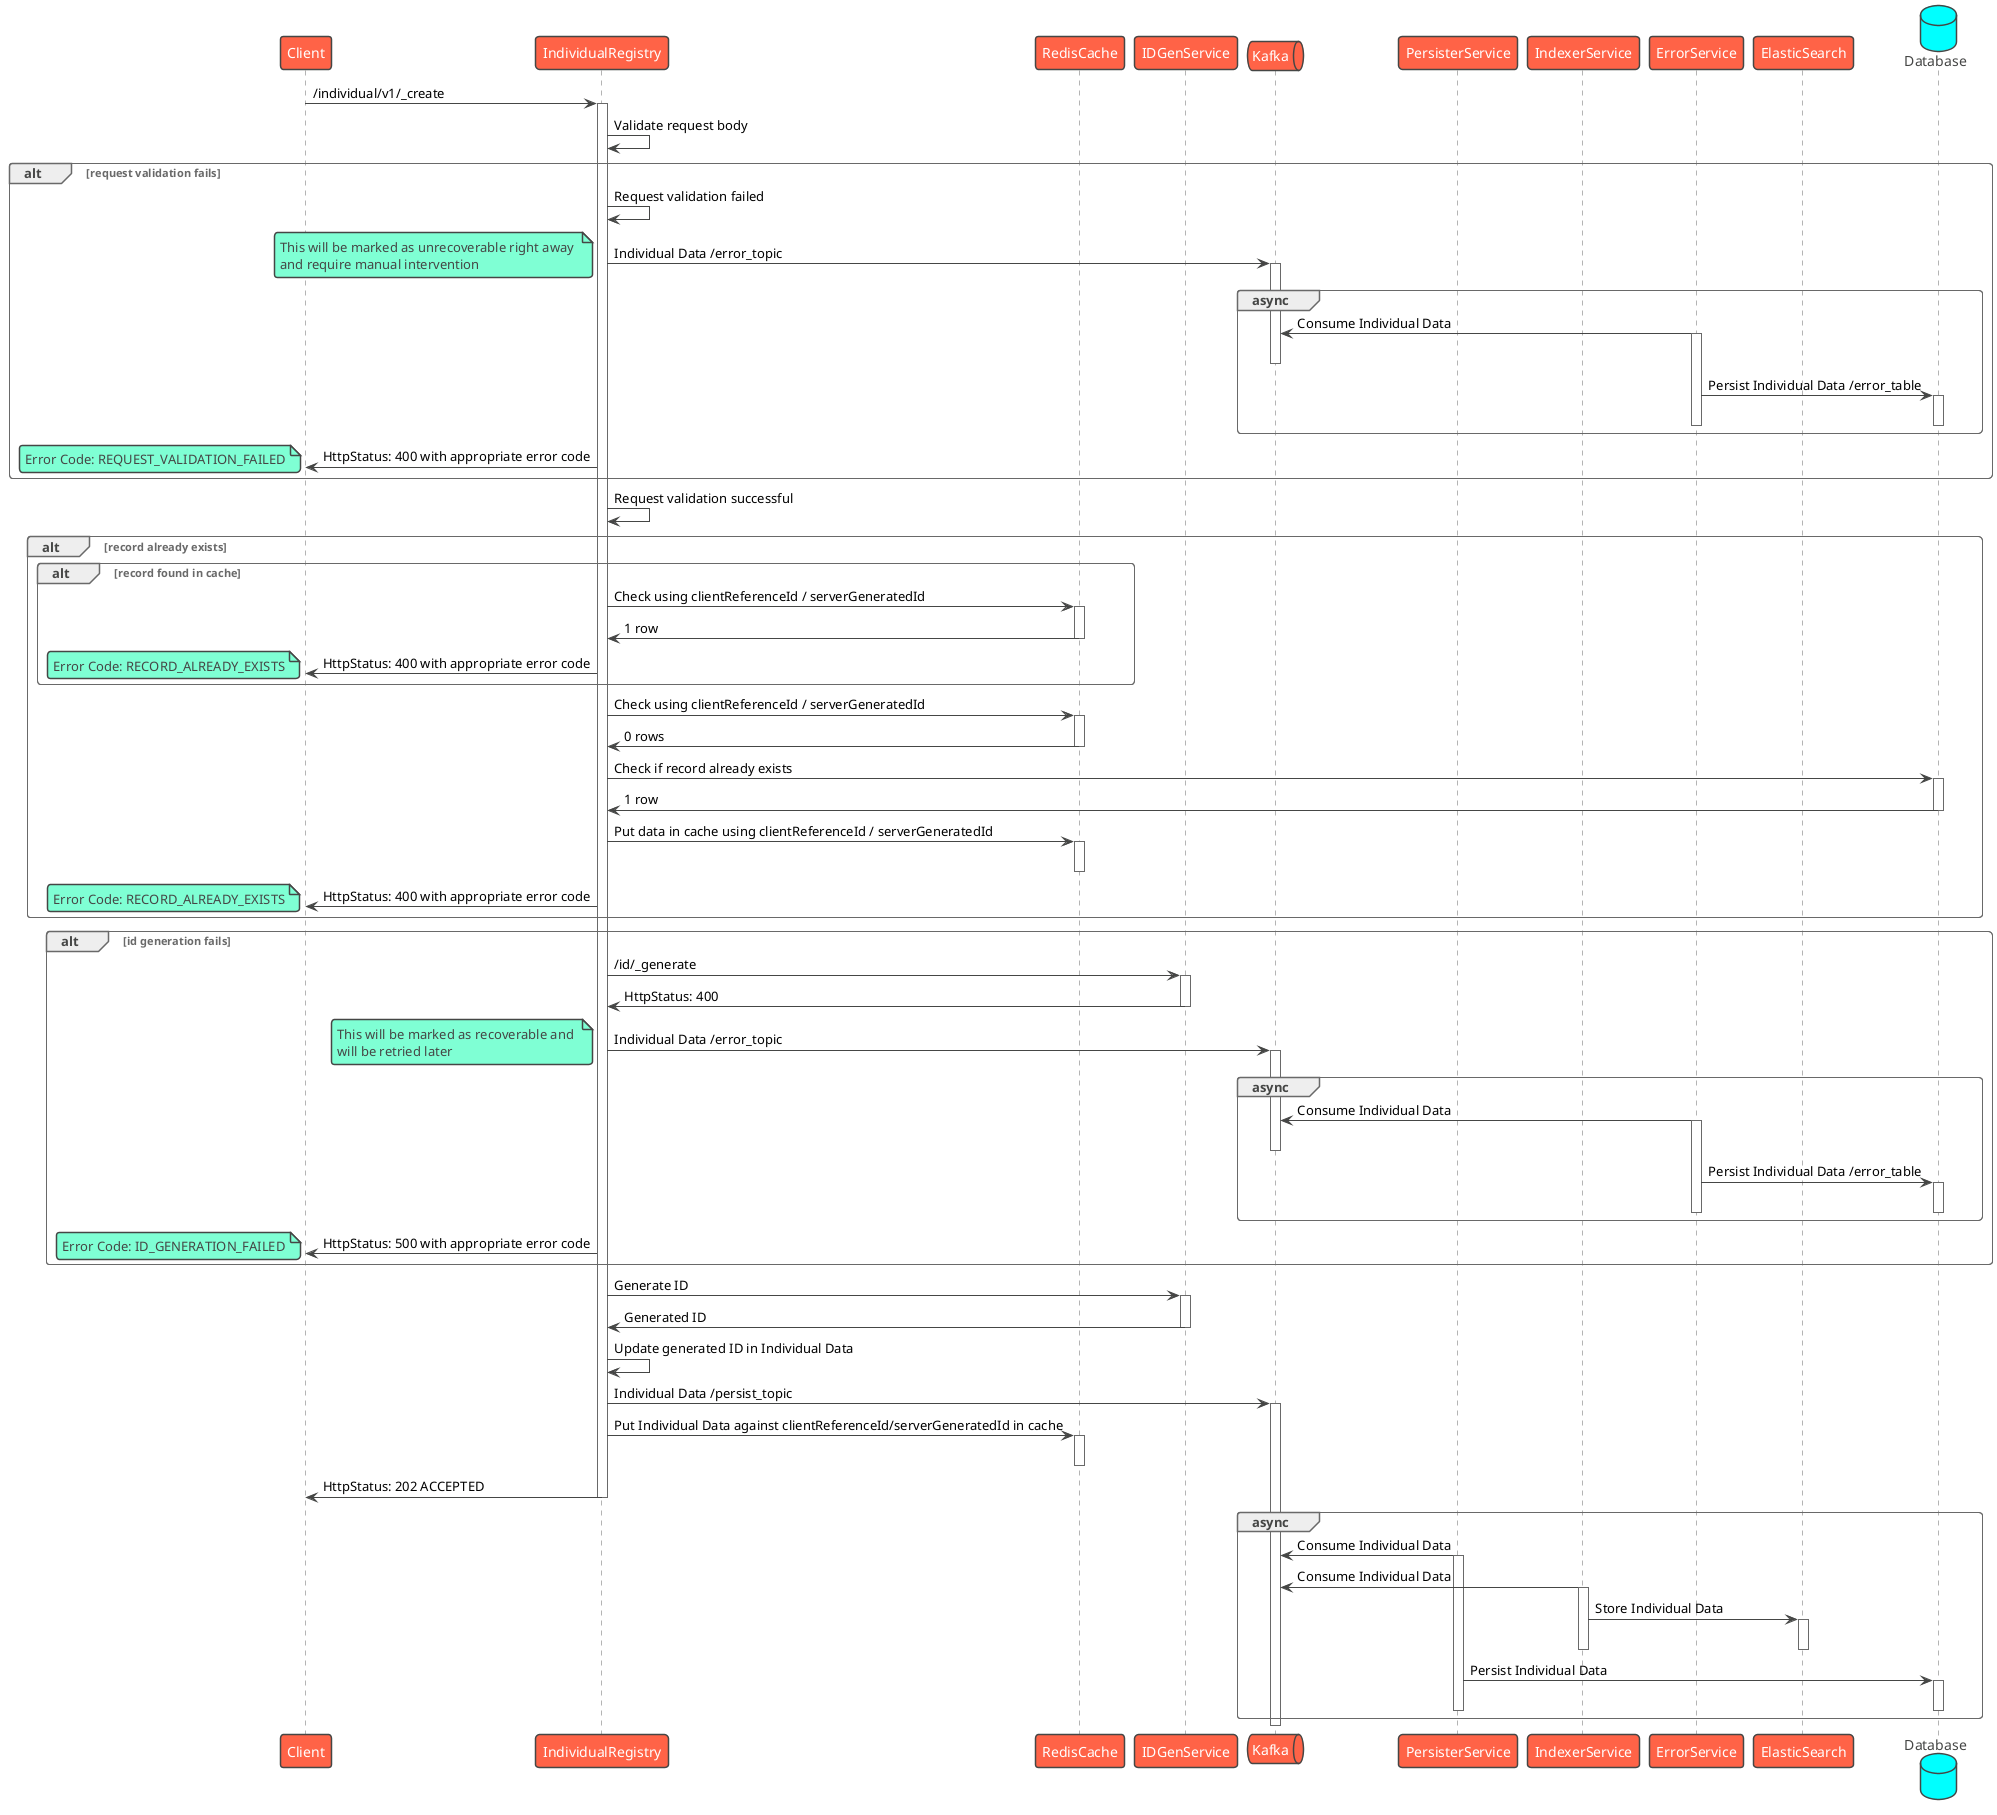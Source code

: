 @startuml Individual Registry - Create
!theme vibrant
participant Client as c
participant IndividualRegistry as s
participant RedisCache as rc
participant IDGenService as idgen
queue Kafka as k
participant PersisterService as prs
participant IndexerService as idx
participant ErrorService as es
participant ElasticSearch as el
database Database as db
c -> s : /individual/v1/_create
activate s
s -> s: Validate request body
alt request validation fails
    s -> s: Request validation failed
    s -> k: Individual Data /error_topic
    note left
        This will be marked as unrecoverable right away 
        and require manual intervention
    end note
    activate k
    group async
        es -> k: Consume Individual Data
        activate es
        deactivate k
        es -> db: Persist Individual Data /error_table
        activate db
        deactivate db
        deactivate es
    end
    s -> c: HttpStatus: 400 with appropriate error code
    note left
      Error Code: REQUEST_VALIDATION_FAILED
    end note
end
s -> s: Request validation successful
alt record already exists
    alt record found in cache
      s -> rc: Check using clientReferenceId / serverGeneratedId
      activate rc
      rc -> s: 1 row
      deactivate rc
      s -> c: HttpStatus: 400 with appropriate error code
      note left
          Error Code: RECORD_ALREADY_EXISTS
      end note
    end
    s -> rc: Check using clientReferenceId / serverGeneratedId
    activate rc
    rc -> s: 0 rows
    deactivate rc
    s -> db: Check if record already exists
    activate db
    db -> s: 1 row
    deactivate db
    s -> rc: Put data in cache using clientReferenceId / serverGeneratedId
    activate rc
    deactivate rc
    s -> c: HttpStatus: 400 with appropriate error code
    note left
        Error Code: RECORD_ALREADY_EXISTS
    end note
end
alt id generation fails
    s -> idgen: /id/_generate
    activate idgen
    idgen -> s: HttpStatus: 400
    deactivate idgen
    s -> k: Individual Data /error_topic
    note left
        This will be marked as recoverable and 
        will be retried later
    end note
    activate k
    group async
        es -> k: Consume Individual Data
        activate es
        deactivate k
        es -> db: Persist Individual Data /error_table
        activate db
        deactivate db
        deactivate es
    end
    s -> c: HttpStatus: 500 with appropriate error code
    note left
      Error Code: ID_GENERATION_FAILED
    end note
end
s -> idgen: Generate ID
activate idgen
idgen -> s: Generated ID
deactivate idgen
s -> s: Update generated ID in Individual Data
s -> k: Individual Data /persist_topic
activate k
s -> rc: Put Individual Data against clientReferenceId/serverGeneratedId in cache
activate rc
deactivate rc
s -> c: HttpStatus: 202 ACCEPTED
deactivate s
group async
    prs -> k: Consume Individual Data
    activate prs
    idx -> k: Consume Individual Data
    activate idx
    idx -> el: Store Individual Data
    activate el
    deactivate el
    deactivate idx
    prs -> db: Persist Individual Data
    activate db
    deactivate db
    deactivate prs
end
deactivate k
@enduml